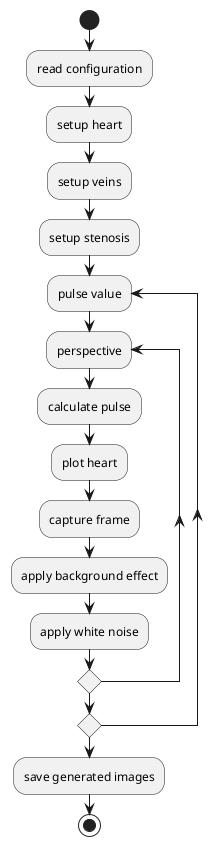 @startuml activityDiagram

start

:read configuration;
:setup heart;
:setup veins;
:setup stenosis;

repeat :pulse value
    repeat :perspective
        :calculate pulse;
        :plot heart;
        :capture frame;
        :apply background effect;
        :apply white noise;
    repeat while
repeat while

:save generated images;

stop

@enduml